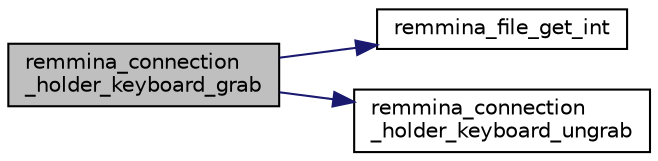 digraph "remmina_connection_holder_keyboard_grab"
{
  edge [fontname="Helvetica",fontsize="10",labelfontname="Helvetica",labelfontsize="10"];
  node [fontname="Helvetica",fontsize="10",shape=record];
  rankdir="LR";
  Node4512 [label="remmina_connection\l_holder_keyboard_grab",height=0.2,width=0.4,color="black", fillcolor="grey75", style="filled", fontcolor="black"];
  Node4512 -> Node4513 [color="midnightblue",fontsize="10",style="solid",fontname="Helvetica"];
  Node4513 [label="remmina_file_get_int",height=0.2,width=0.4,color="black", fillcolor="white", style="filled",URL="$remmina__file_8c.html#a4884356c195dcfb4ceacf641a1e74e66"];
  Node4512 -> Node4514 [color="midnightblue",fontsize="10",style="solid",fontname="Helvetica"];
  Node4514 [label="remmina_connection\l_holder_keyboard_ungrab",height=0.2,width=0.4,color="black", fillcolor="white", style="filled",URL="$remmina__connection__window_8c.html#af137217cf6ef1ea58f40781f54fd8fe9"];
}
